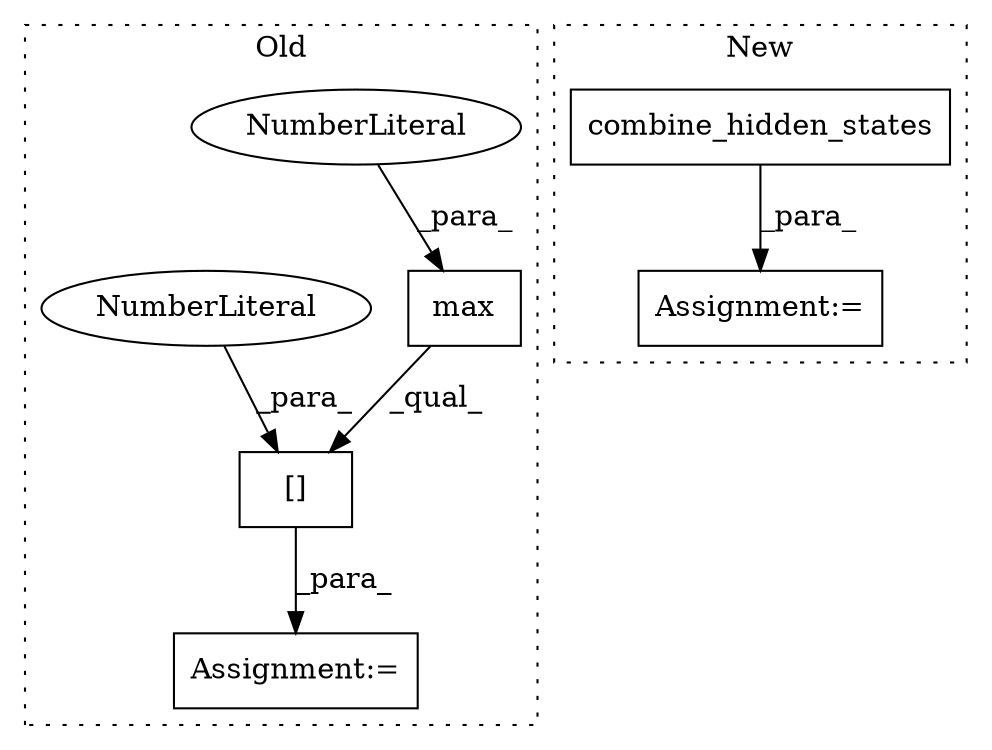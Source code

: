 digraph G {
subgraph cluster0 {
1 [label="max" a="32" s="5016,5021" l="4,1" shape="box"];
3 [label="NumberLiteral" a="34" s="5020" l="1" shape="ellipse"];
4 [label="[]" a="2" s="5013,5024" l="10,1" shape="box"];
5 [label="NumberLiteral" a="34" s="5023" l="1" shape="ellipse"];
7 [label="Assignment:=" a="7" s="5012" l="1" shape="box"];
label = "Old";
style="dotted";
}
subgraph cluster1 {
2 [label="combine_hidden_states" a="32" s="5099,5151" l="22,1" shape="box"];
6 [label="Assignment:=" a="7" s="5098" l="1" shape="box"];
label = "New";
style="dotted";
}
1 -> 4 [label="_qual_"];
2 -> 6 [label="_para_"];
3 -> 1 [label="_para_"];
4 -> 7 [label="_para_"];
5 -> 4 [label="_para_"];
}